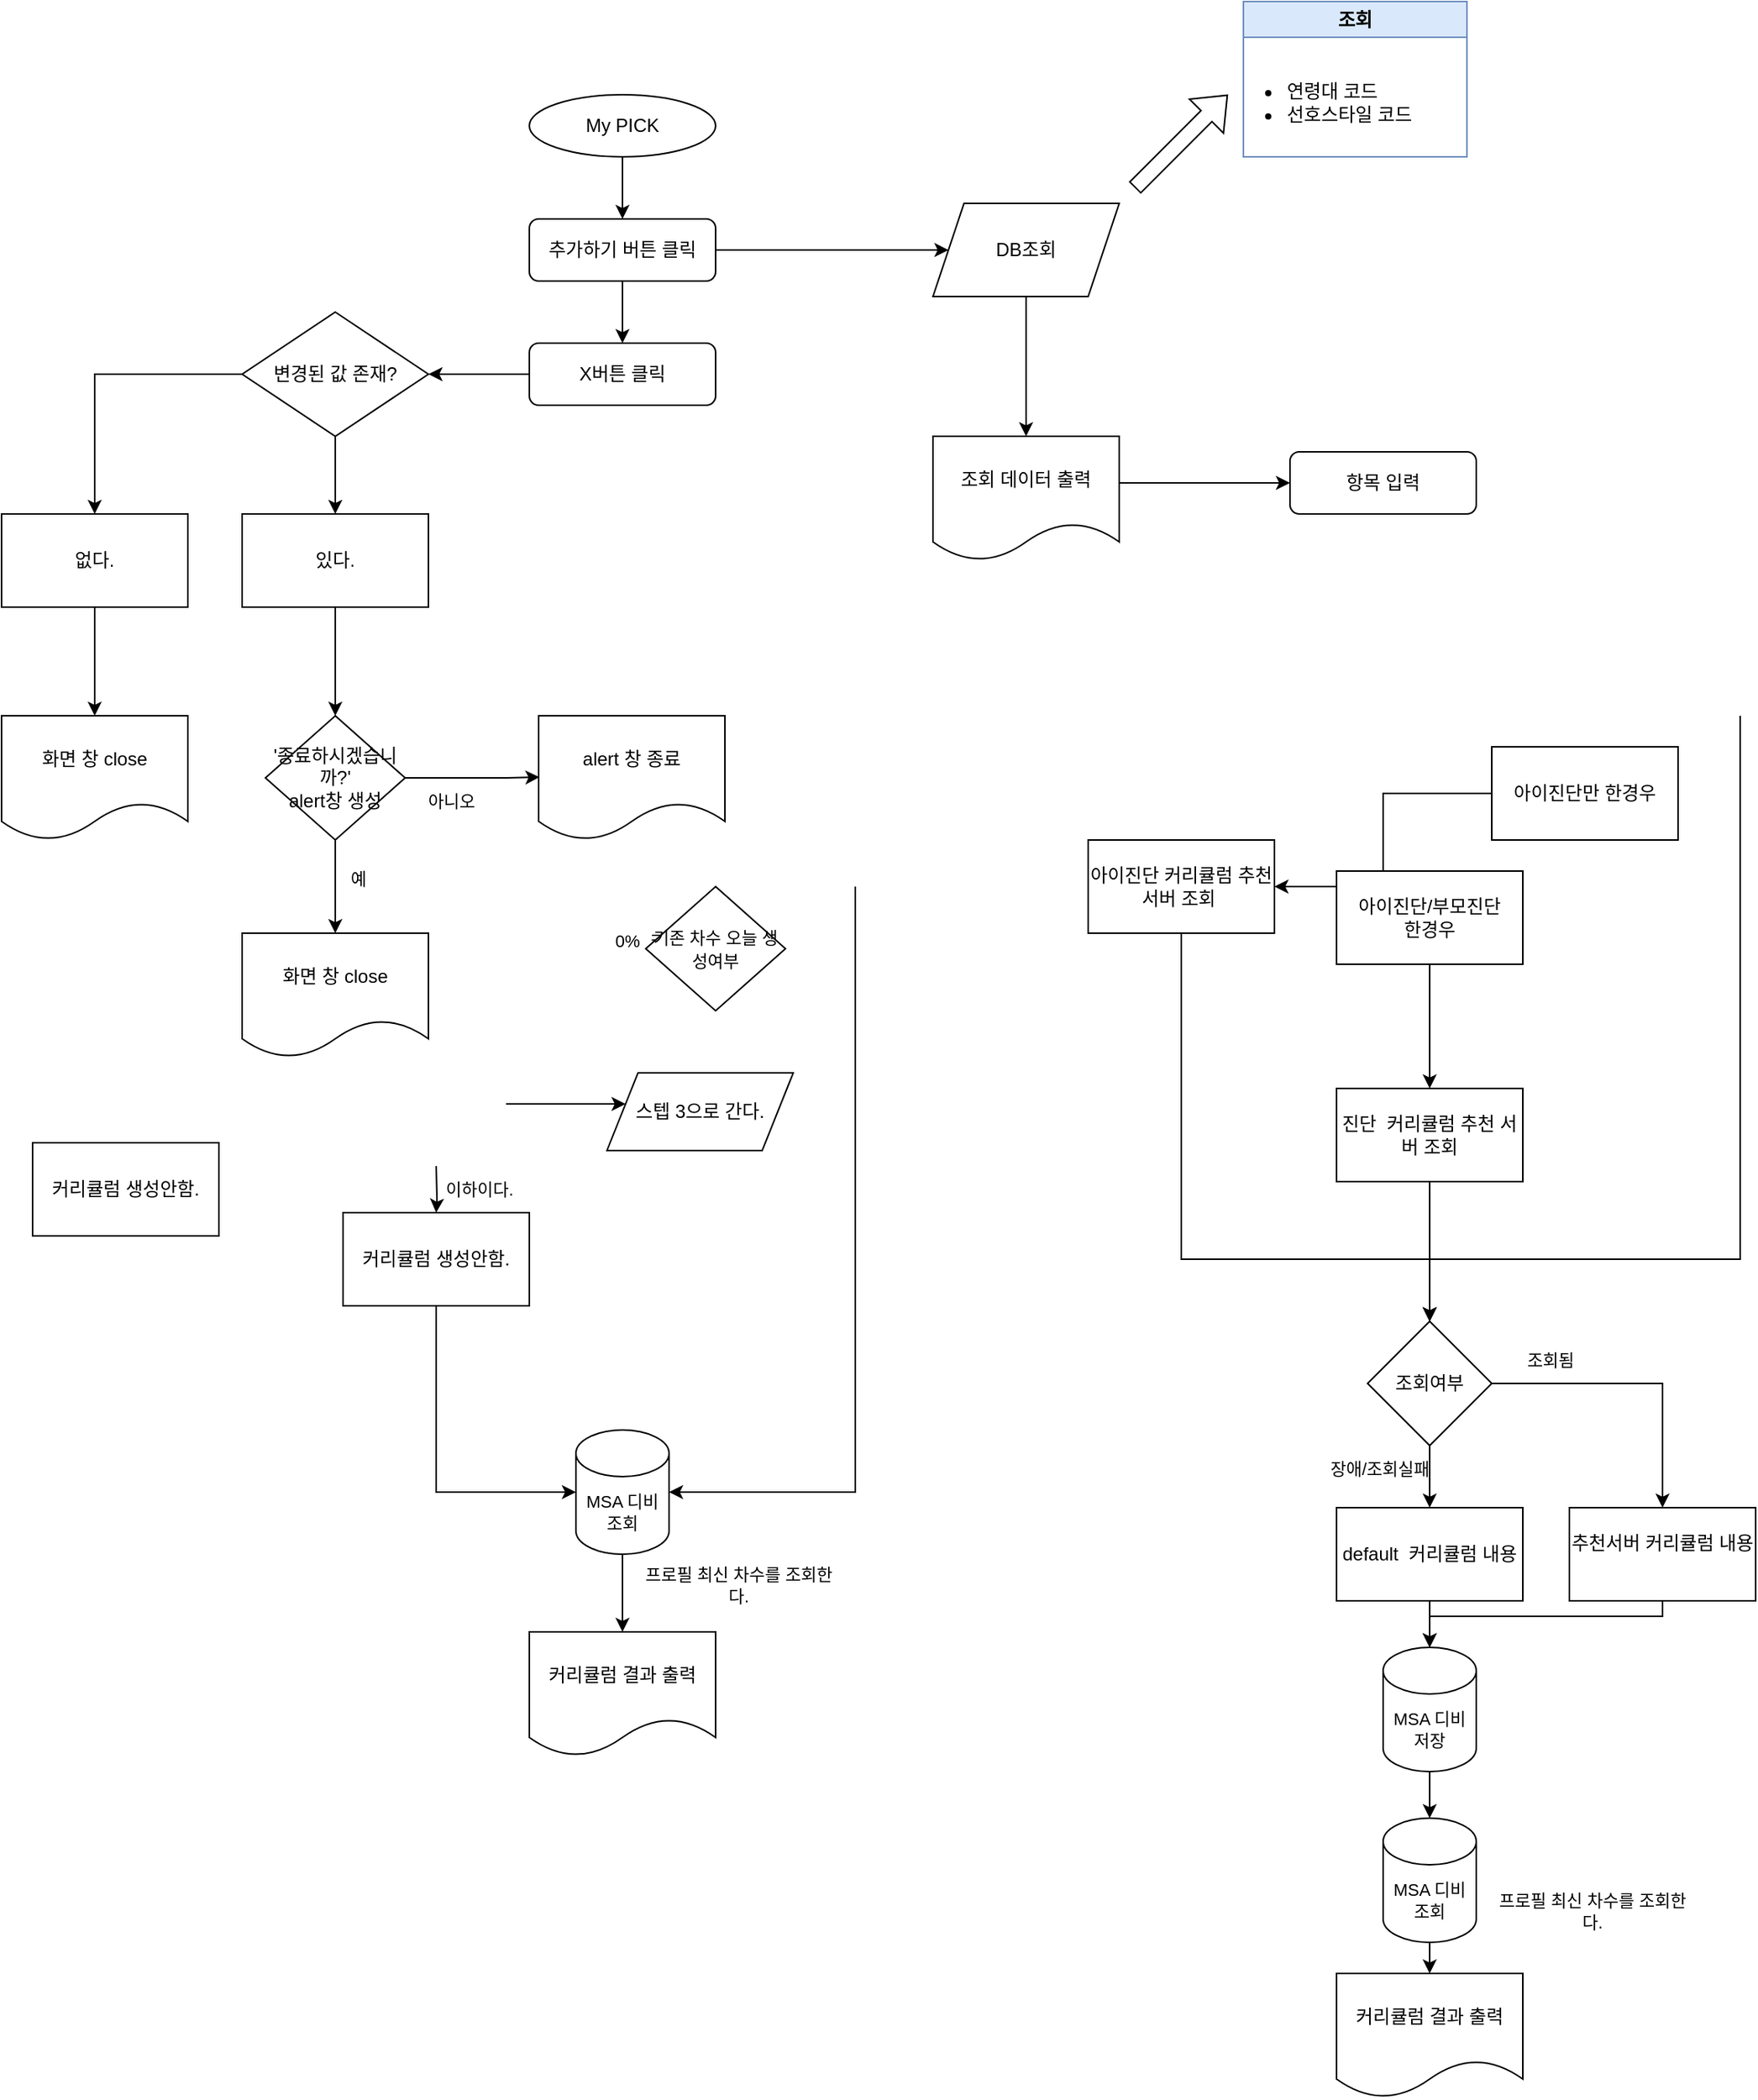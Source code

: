 <mxfile version="21.3.8" type="github">
  <diagram id="9M3qHXlabgps6SP91BO-" name="Page-1">
    <mxGraphModel dx="1418" dy="1916" grid="1" gridSize="10" guides="1" tooltips="1" connect="1" arrows="1" fold="1" page="1" pageScale="1" pageWidth="827" pageHeight="1169" math="0" shadow="0">
      <root>
        <mxCell id="0" />
        <mxCell id="1" parent="0" />
        <mxCell id="fzmjyrFyGPUT9gfRvAtI-3" value="" style="endArrow=classic;html=1;rounded=0;entryX=0.5;entryY=0;entryDx=0;entryDy=0;" parent="1" target="fzmjyrFyGPUT9gfRvAtI-10" edge="1">
          <mxGeometry width="50" height="50" relative="1" as="geometry">
            <mxPoint x="420" y="40" as="sourcePoint" />
            <mxPoint x="414" y="80" as="targetPoint" />
          </mxGeometry>
        </mxCell>
        <mxCell id="fzmjyrFyGPUT9gfRvAtI-9" value="My PICK" style="ellipse;whiteSpace=wrap;html=1;" parent="1" vertex="1">
          <mxGeometry x="360" width="120" height="40" as="geometry" />
        </mxCell>
        <mxCell id="fzmjyrFyGPUT9gfRvAtI-10" value="추가하기 버튼 클릭" style="rounded=1;whiteSpace=wrap;html=1;" parent="1" vertex="1">
          <mxGeometry x="360" y="80" width="120" height="40" as="geometry" />
        </mxCell>
        <mxCell id="fzmjyrFyGPUT9gfRvAtI-12" value="" style="endArrow=classic;html=1;rounded=0;" parent="1" edge="1" source="Lj1lpvWH2KxcPksHcl4Z-1">
          <mxGeometry width="50" height="50" relative="1" as="geometry">
            <mxPoint x="420" y="120" as="sourcePoint" />
            <mxPoint x="420.5" y="160" as="targetPoint" />
          </mxGeometry>
        </mxCell>
        <mxCell id="-nON0nGgF-exj52aO8rV-9" value="" style="edgeStyle=orthogonalEdgeStyle;rounded=0;orthogonalLoop=1;jettySize=auto;html=1;exitX=1;exitY=0.5;exitDx=0;exitDy=0;entryX=0;entryY=0.5;entryDx=0;entryDy=0;" parent="1" source="fzmjyrFyGPUT9gfRvAtI-10" target="-nON0nGgF-exj52aO8rV-61" edge="1">
          <mxGeometry relative="1" as="geometry">
            <mxPoint x="640" y="110" as="targetPoint" />
          </mxGeometry>
        </mxCell>
        <mxCell id="-nON0nGgF-exj52aO8rV-3" value="변경된 값 존재?" style="rhombus;whiteSpace=wrap;html=1;" parent="1" vertex="1">
          <mxGeometry x="175" y="140" width="120" height="80" as="geometry" />
        </mxCell>
        <mxCell id="-nON0nGgF-exj52aO8rV-62" value="" style="edgeStyle=orthogonalEdgeStyle;rounded=0;orthogonalLoop=1;jettySize=auto;html=1;fontSize=11;entryX=0.5;entryY=0;entryDx=0;entryDy=0;exitX=0;exitY=0.5;exitDx=0;exitDy=0;" parent="1" source="-nON0nGgF-exj52aO8rV-3" target="-nON0nGgF-exj52aO8rV-5" edge="1">
          <mxGeometry relative="1" as="geometry">
            <mxPoint x="90" y="140" as="sourcePoint" />
            <mxPoint x="100" y="170" as="targetPoint" />
          </mxGeometry>
        </mxCell>
        <mxCell id="-nON0nGgF-exj52aO8rV-5" value="없다." style="whiteSpace=wrap;html=1;" parent="1" vertex="1">
          <mxGeometry x="20" y="270" width="120" height="60" as="geometry" />
        </mxCell>
        <mxCell id="-nON0nGgF-exj52aO8rV-126" value="" style="edgeStyle=orthogonalEdgeStyle;rounded=0;orthogonalLoop=1;jettySize=auto;html=1;fontSize=11;exitX=0.5;exitY=1;exitDx=0;exitDy=0;entryX=0.5;entryY=0;entryDx=0;entryDy=0;" parent="1" source="-nON0nGgF-exj52aO8rV-35" target="Lj1lpvWH2KxcPksHcl4Z-9" edge="1">
          <mxGeometry relative="1" as="geometry" />
        </mxCell>
        <mxCell id="-nON0nGgF-exj52aO8rV-90" value="" style="edgeStyle=orthogonalEdgeStyle;rounded=0;orthogonalLoop=1;jettySize=auto;html=1;fontSize=11;entryX=0.5;entryY=0;entryDx=0;entryDy=0;" parent="1" target="-nON0nGgF-exj52aO8rV-82" edge="1">
          <mxGeometry relative="1" as="geometry">
            <mxPoint x="1140" y="480" as="targetPoint" />
            <Array as="points">
              <mxPoint x="1140" y="750" />
              <mxPoint x="940" y="750" />
            </Array>
            <mxPoint x="1140" y="400" as="sourcePoint" />
          </mxGeometry>
        </mxCell>
        <mxCell id="-nON0nGgF-exj52aO8rV-24" value="" style="edgeStyle=orthogonalEdgeStyle;rounded=0;orthogonalLoop=1;jettySize=auto;html=1;exitX=1;exitY=0.375;exitDx=0;exitDy=0;entryX=0;entryY=0.5;entryDx=0;entryDy=0;exitPerimeter=0;entryPerimeter=0;" parent="1" source="Lj1lpvWH2KxcPksHcl4Z-17" edge="1">
          <mxGeometry relative="1" as="geometry">
            <mxPoint x="940" y="410" as="sourcePoint" />
            <mxPoint x="850" y="250" as="targetPoint" />
          </mxGeometry>
        </mxCell>
        <mxCell id="-nON0nGgF-exj52aO8rV-32" value="" style="edgeStyle=orthogonalEdgeStyle;rounded=0;orthogonalLoop=1;jettySize=auto;html=1;" parent="1" source="-nON0nGgF-exj52aO8rV-21" target="-nON0nGgF-exj52aO8rV-31" edge="1">
          <mxGeometry relative="1" as="geometry" />
        </mxCell>
        <mxCell id="-nON0nGgF-exj52aO8rV-21" value="아이진단만 한경우" style="whiteSpace=wrap;html=1;" parent="1" vertex="1">
          <mxGeometry x="980" y="420" width="120" height="60" as="geometry" />
        </mxCell>
        <mxCell id="-nON0nGgF-exj52aO8rV-26" value="" style="edgeStyle=orthogonalEdgeStyle;rounded=0;orthogonalLoop=1;jettySize=auto;html=1;" parent="1" source="-nON0nGgF-exj52aO8rV-23" target="-nON0nGgF-exj52aO8rV-25" edge="1">
          <mxGeometry relative="1" as="geometry" />
        </mxCell>
        <mxCell id="-nON0nGgF-exj52aO8rV-23" value="아이진단/부모진단 &lt;br&gt;한경우" style="whiteSpace=wrap;html=1;" parent="1" vertex="1">
          <mxGeometry x="880" y="500" width="120" height="60" as="geometry" />
        </mxCell>
        <mxCell id="-nON0nGgF-exj52aO8rV-86" value="" style="edgeStyle=orthogonalEdgeStyle;rounded=0;orthogonalLoop=1;jettySize=auto;html=1;fontSize=11;" parent="1" source="-nON0nGgF-exj52aO8rV-25" target="-nON0nGgF-exj52aO8rV-82" edge="1">
          <mxGeometry relative="1" as="geometry" />
        </mxCell>
        <mxCell id="-nON0nGgF-exj52aO8rV-25" value="진단 &amp;nbsp;커리큘럼 추천 서버 조회" style="whiteSpace=wrap;html=1;" parent="1" vertex="1">
          <mxGeometry x="880" y="640" width="120" height="60" as="geometry" />
        </mxCell>
        <mxCell id="-nON0nGgF-exj52aO8rV-27" value="커리큘럼 결과 출력" style="shape=document;whiteSpace=wrap;html=1;boundedLbl=1;" parent="1" vertex="1">
          <mxGeometry x="880" y="1210" width="120" height="80" as="geometry" />
        </mxCell>
        <mxCell id="-nON0nGgF-exj52aO8rV-88" value="" style="edgeStyle=orthogonalEdgeStyle;rounded=0;orthogonalLoop=1;jettySize=auto;html=1;fontSize=11;entryX=0.5;entryY=0;entryDx=0;entryDy=0;" parent="1" source="-nON0nGgF-exj52aO8rV-31" target="-nON0nGgF-exj52aO8rV-82" edge="1">
          <mxGeometry relative="1" as="geometry">
            <mxPoint x="780" y="620" as="targetPoint" />
            <Array as="points">
              <mxPoint x="780" y="750" />
              <mxPoint x="940" y="750" />
            </Array>
          </mxGeometry>
        </mxCell>
        <mxCell id="-nON0nGgF-exj52aO8rV-31" value="아이진단 커리큘럼 추천서버 조회&amp;nbsp;" style="whiteSpace=wrap;html=1;" parent="1" vertex="1">
          <mxGeometry x="720" y="480" width="120" height="60" as="geometry" />
        </mxCell>
        <mxCell id="-nON0nGgF-exj52aO8rV-35" value="&#39;종료하시겠습니까?&#39;&lt;br style=&quot;border-color: var(--border-color);&quot;&gt;alert창 생성" style="rhombus;whiteSpace=wrap;html=1;" parent="1" vertex="1">
          <mxGeometry x="190" y="400" width="90" height="80" as="geometry" />
        </mxCell>
        <mxCell id="-nON0nGgF-exj52aO8rV-112" value="" style="edgeStyle=orthogonalEdgeStyle;rounded=0;orthogonalLoop=1;jettySize=auto;html=1;fontSize=11;entryX=1;entryY=0.5;entryDx=0;entryDy=0;entryPerimeter=0;" parent="1" target="-nON0nGgF-exj52aO8rV-107" edge="1">
          <mxGeometry relative="1" as="geometry">
            <mxPoint x="560.0" y="590" as="targetPoint" />
            <Array as="points">
              <mxPoint x="570" y="900" />
            </Array>
            <mxPoint x="570" y="510" as="sourcePoint" />
          </mxGeometry>
        </mxCell>
        <mxCell id="-nON0nGgF-exj52aO8rV-48" value="예" style="text;html=1;strokeColor=none;fillColor=none;align=center;verticalAlign=middle;whiteSpace=wrap;rounded=0;fontSize=11;" parent="1" vertex="1">
          <mxGeometry x="220" y="490" width="60" height="30" as="geometry" />
        </mxCell>
        <mxCell id="-nON0nGgF-exj52aO8rV-58" value="0% &amp;nbsp;크다." style="text;html=1;strokeColor=none;fillColor=none;align=center;verticalAlign=middle;whiteSpace=wrap;rounded=0;fontSize=11;" parent="1" vertex="1">
          <mxGeometry x="390" y="530" width="96" height="30" as="geometry" />
        </mxCell>
        <mxCell id="-nON0nGgF-exj52aO8rV-60" value="" style="edgeStyle=orthogonalEdgeStyle;rounded=0;orthogonalLoop=1;jettySize=auto;html=1;fontSize=11;exitX=0.5;exitY=1;exitDx=0;exitDy=0;entryX=0.5;entryY=0;entryDx=0;entryDy=0;" parent="1" source="-nON0nGgF-exj52aO8rV-61" target="Lj1lpvWH2KxcPksHcl4Z-17" edge="1">
          <mxGeometry relative="1" as="geometry">
            <mxPoint x="672" y="220" as="targetPoint" />
          </mxGeometry>
        </mxCell>
        <mxCell id="-nON0nGgF-exj52aO8rV-61" value="DB조회" style="shape=parallelogram;perimeter=parallelogramPerimeter;whiteSpace=wrap;html=1;fixedSize=1;" parent="1" vertex="1">
          <mxGeometry x="620" y="70" width="120" height="60" as="geometry" />
        </mxCell>
        <mxCell id="-nON0nGgF-exj52aO8rV-74" value="" style="edgeStyle=orthogonalEdgeStyle;rounded=0;orthogonalLoop=1;jettySize=auto;html=1;fontSize=11;" parent="1" target="-nON0nGgF-exj52aO8rV-73" edge="1">
          <mxGeometry relative="1" as="geometry">
            <Array as="points">
              <mxPoint x="400" y="650" />
              <mxPoint x="400" y="650" />
            </Array>
            <mxPoint x="345" y="650" as="sourcePoint" />
          </mxGeometry>
        </mxCell>
        <mxCell id="-nON0nGgF-exj52aO8rV-80" value="" style="edgeStyle=orthogonalEdgeStyle;rounded=0;orthogonalLoop=1;jettySize=auto;html=1;fontSize=11;" parent="1" target="-nON0nGgF-exj52aO8rV-79" edge="1">
          <mxGeometry relative="1" as="geometry">
            <mxPoint x="300" y="690" as="sourcePoint" />
          </mxGeometry>
        </mxCell>
        <mxCell id="-nON0nGgF-exj52aO8rV-73" value="&lt;span&gt;스텝 3으로 간다.&lt;/span&gt;" style="shape=parallelogram;perimeter=parallelogramPerimeter;whiteSpace=wrap;html=1;fixedSize=1;" parent="1" vertex="1">
          <mxGeometry x="410" y="630" width="120" height="50" as="geometry" />
        </mxCell>
        <mxCell id="-nON0nGgF-exj52aO8rV-109" value="" style="edgeStyle=orthogonalEdgeStyle;rounded=0;orthogonalLoop=1;jettySize=auto;html=1;fontSize=11;entryX=0;entryY=0.5;entryDx=0;entryDy=0;entryPerimeter=0;" parent="1" source="-nON0nGgF-exj52aO8rV-79" target="-nON0nGgF-exj52aO8rV-107" edge="1">
          <mxGeometry relative="1" as="geometry">
            <mxPoint x="300.0" y="860" as="targetPoint" />
            <Array as="points">
              <mxPoint x="300" y="900" />
            </Array>
          </mxGeometry>
        </mxCell>
        <mxCell id="-nON0nGgF-exj52aO8rV-79" value="&lt;span&gt;커리큘럼 생성안함.&lt;/span&gt;" style="whiteSpace=wrap;html=1;" parent="1" vertex="1">
          <mxGeometry x="240" y="720" width="120" height="60" as="geometry" />
        </mxCell>
        <mxCell id="-nON0nGgF-exj52aO8rV-81" value="이하이다." style="text;html=1;strokeColor=none;fillColor=none;align=center;verticalAlign=middle;whiteSpace=wrap;rounded=0;fontSize=11;" parent="1" vertex="1">
          <mxGeometry x="280" y="690" width="96" height="30" as="geometry" />
        </mxCell>
        <mxCell id="-nON0nGgF-exj52aO8rV-92" value="" style="edgeStyle=orthogonalEdgeStyle;rounded=0;orthogonalLoop=1;jettySize=auto;html=1;fontSize=11;" parent="1" source="-nON0nGgF-exj52aO8rV-82" target="-nON0nGgF-exj52aO8rV-91" edge="1">
          <mxGeometry relative="1" as="geometry" />
        </mxCell>
        <mxCell id="-nON0nGgF-exj52aO8rV-94" value="" style="edgeStyle=orthogonalEdgeStyle;rounded=0;orthogonalLoop=1;jettySize=auto;html=1;fontSize=11;" parent="1" source="-nON0nGgF-exj52aO8rV-82" target="-nON0nGgF-exj52aO8rV-93" edge="1">
          <mxGeometry relative="1" as="geometry" />
        </mxCell>
        <mxCell id="-nON0nGgF-exj52aO8rV-82" value="조회여부" style="rhombus;whiteSpace=wrap;html=1;" parent="1" vertex="1">
          <mxGeometry x="900" y="790" width="80" height="80" as="geometry" />
        </mxCell>
        <mxCell id="-nON0nGgF-exj52aO8rV-98" value="" style="edgeStyle=orthogonalEdgeStyle;rounded=0;orthogonalLoop=1;jettySize=auto;html=1;fontSize=11;" parent="1" source="-nON0nGgF-exj52aO8rV-91" target="-nON0nGgF-exj52aO8rV-97" edge="1">
          <mxGeometry relative="1" as="geometry" />
        </mxCell>
        <mxCell id="-nON0nGgF-exj52aO8rV-91" value="default &amp;nbsp;커리큘럼 내용" style="whiteSpace=wrap;html=1;" parent="1" vertex="1">
          <mxGeometry x="880" y="910" width="120" height="60" as="geometry" />
        </mxCell>
        <mxCell id="-nON0nGgF-exj52aO8rV-101" value="" style="edgeStyle=orthogonalEdgeStyle;rounded=0;orthogonalLoop=1;jettySize=auto;html=1;fontSize=11;" parent="1" source="-nON0nGgF-exj52aO8rV-93" edge="1">
          <mxGeometry relative="1" as="geometry">
            <mxPoint x="940" y="1000" as="targetPoint" />
            <Array as="points">
              <mxPoint x="1090" y="980" />
              <mxPoint x="940" y="980" />
            </Array>
          </mxGeometry>
        </mxCell>
        <mxCell id="-nON0nGgF-exj52aO8rV-93" value="추천서버 커리큘럼 내용 &amp;nbsp;" style="whiteSpace=wrap;html=1;" parent="1" vertex="1">
          <mxGeometry x="1030" y="910" width="120" height="60" as="geometry" />
        </mxCell>
        <mxCell id="-nON0nGgF-exj52aO8rV-117" value="" style="edgeStyle=orthogonalEdgeStyle;rounded=0;orthogonalLoop=1;jettySize=auto;html=1;fontSize=11;" parent="1" source="-nON0nGgF-exj52aO8rV-97" target="-nON0nGgF-exj52aO8rV-116" edge="1">
          <mxGeometry relative="1" as="geometry" />
        </mxCell>
        <mxCell id="-nON0nGgF-exj52aO8rV-97" value="MSA 디비&lt;br&gt;저장" style="shape=cylinder3;whiteSpace=wrap;html=1;boundedLbl=1;backgroundOutline=1;size=15;fontSize=11;" parent="1" vertex="1">
          <mxGeometry x="910" y="1000" width="60" height="80" as="geometry" />
        </mxCell>
        <mxCell id="-nON0nGgF-exj52aO8rV-102" value="장애/조회실패" style="text;html=1;strokeColor=none;fillColor=none;align=center;verticalAlign=middle;whiteSpace=wrap;rounded=0;fontSize=11;" parent="1" vertex="1">
          <mxGeometry x="860" y="870" width="96" height="30" as="geometry" />
        </mxCell>
        <mxCell id="-nON0nGgF-exj52aO8rV-103" value="조회됨" style="text;html=1;strokeColor=none;fillColor=none;align=center;verticalAlign=middle;whiteSpace=wrap;rounded=0;fontSize=11;" parent="1" vertex="1">
          <mxGeometry x="970" y="800" width="96" height="30" as="geometry" />
        </mxCell>
        <mxCell id="-nON0nGgF-exj52aO8rV-105" value="커리큘럼 결과 출력" style="shape=document;whiteSpace=wrap;html=1;boundedLbl=1;" parent="1" vertex="1">
          <mxGeometry x="360" y="990" width="120" height="80" as="geometry" />
        </mxCell>
        <mxCell id="-nON0nGgF-exj52aO8rV-106" value="" style="edgeStyle=orthogonalEdgeStyle;rounded=0;orthogonalLoop=1;jettySize=auto;html=1;fontSize=11;" parent="1" source="-nON0nGgF-exj52aO8rV-107" target="-nON0nGgF-exj52aO8rV-105" edge="1">
          <mxGeometry relative="1" as="geometry" />
        </mxCell>
        <mxCell id="-nON0nGgF-exj52aO8rV-107" value="MSA 디비&lt;br&gt;조회" style="shape=cylinder3;whiteSpace=wrap;html=1;boundedLbl=1;backgroundOutline=1;size=15;fontSize=11;" parent="1" vertex="1">
          <mxGeometry x="390" y="860" width="60" height="80" as="geometry" />
        </mxCell>
        <mxCell id="-nON0nGgF-exj52aO8rV-113" value="프로필 최신 차수를 조회한다." style="text;html=1;strokeColor=none;fillColor=none;align=center;verticalAlign=middle;whiteSpace=wrap;rounded=0;fontSize=11;" parent="1" vertex="1">
          <mxGeometry x="430" y="940" width="130" height="40" as="geometry" />
        </mxCell>
        <mxCell id="-nON0nGgF-exj52aO8rV-115" value="" style="edgeStyle=orthogonalEdgeStyle;rounded=0;orthogonalLoop=1;jettySize=auto;html=1;fontSize=11;" parent="1" source="-nON0nGgF-exj52aO8rV-116" edge="1">
          <mxGeometry relative="1" as="geometry">
            <mxPoint x="940" y="1210" as="targetPoint" />
          </mxGeometry>
        </mxCell>
        <mxCell id="-nON0nGgF-exj52aO8rV-116" value="MSA 디비&lt;br&gt;조회" style="shape=cylinder3;whiteSpace=wrap;html=1;boundedLbl=1;backgroundOutline=1;size=15;fontSize=11;" parent="1" vertex="1">
          <mxGeometry x="910" y="1110" width="60" height="80" as="geometry" />
        </mxCell>
        <mxCell id="-nON0nGgF-exj52aO8rV-118" value="프로필 최신 차수를 조회한다." style="text;html=1;strokeColor=none;fillColor=none;align=center;verticalAlign=middle;whiteSpace=wrap;rounded=0;fontSize=11;" parent="1" vertex="1">
          <mxGeometry x="980" y="1150" width="130" height="40" as="geometry" />
        </mxCell>
        <mxCell id="-nON0nGgF-exj52aO8rV-119" value="&lt;span style=&quot;font-size: 11px&quot;&gt;기존 차수 오늘 생성여부&lt;/span&gt;" style="rhombus;whiteSpace=wrap;html=1;" parent="1" vertex="1">
          <mxGeometry x="435" y="510" width="90" height="80" as="geometry" />
        </mxCell>
        <mxCell id="-nON0nGgF-exj52aO8rV-123" value="" style="edgeStyle=orthogonalEdgeStyle;rounded=0;orthogonalLoop=1;jettySize=auto;html=1;fontSize=11;entryX=0.5;entryY=0;entryDx=0;entryDy=0;exitX=0.5;exitY=1;exitDx=0;exitDy=0;" parent="1" source="-nON0nGgF-exj52aO8rV-3" target="-nON0nGgF-exj52aO8rV-120" edge="1">
          <mxGeometry relative="1" as="geometry">
            <mxPoint x="530" y="300" as="targetPoint" />
          </mxGeometry>
        </mxCell>
        <mxCell id="-nON0nGgF-exj52aO8rV-120" value="있다." style="whiteSpace=wrap;html=1;" parent="1" vertex="1">
          <mxGeometry x="175" y="270" width="120" height="60" as="geometry" />
        </mxCell>
        <mxCell id="Lj1lpvWH2KxcPksHcl4Z-2" value="" style="endArrow=classic;html=1;rounded=0;" edge="1" parent="1" target="Lj1lpvWH2KxcPksHcl4Z-1">
          <mxGeometry width="50" height="50" relative="1" as="geometry">
            <mxPoint x="420" y="120" as="sourcePoint" />
            <mxPoint x="420.5" y="160" as="targetPoint" />
          </mxGeometry>
        </mxCell>
        <mxCell id="Lj1lpvWH2KxcPksHcl4Z-1" value="X버튼 클릭" style="rounded=1;whiteSpace=wrap;html=1;" vertex="1" parent="1">
          <mxGeometry x="360" y="160" width="120" height="40" as="geometry" />
        </mxCell>
        <mxCell id="Lj1lpvWH2KxcPksHcl4Z-4" value="화면 창 close" style="shape=document;whiteSpace=wrap;html=1;boundedLbl=1;" vertex="1" parent="1">
          <mxGeometry x="20" y="400" width="120" height="80" as="geometry" />
        </mxCell>
        <mxCell id="Lj1lpvWH2KxcPksHcl4Z-5" value="" style="edgeStyle=orthogonalEdgeStyle;rounded=0;orthogonalLoop=1;jettySize=auto;html=1;fontSize=11;entryX=0.5;entryY=0;entryDx=0;entryDy=0;exitX=0.5;exitY=1;exitDx=0;exitDy=0;" edge="1" parent="1" source="-nON0nGgF-exj52aO8rV-5" target="Lj1lpvWH2KxcPksHcl4Z-4">
          <mxGeometry relative="1" as="geometry">
            <mxPoint x="185" y="190" as="sourcePoint" />
            <mxPoint x="120" y="280" as="targetPoint" />
          </mxGeometry>
        </mxCell>
        <mxCell id="Lj1lpvWH2KxcPksHcl4Z-7" value="" style="edgeStyle=orthogonalEdgeStyle;rounded=0;orthogonalLoop=1;jettySize=auto;html=1;fontSize=11;entryX=0.5;entryY=0;entryDx=0;entryDy=0;exitX=0.5;exitY=1;exitDx=0;exitDy=0;" edge="1" parent="1" source="-nON0nGgF-exj52aO8rV-120">
          <mxGeometry relative="1" as="geometry">
            <mxPoint x="235" y="400" as="targetPoint" />
            <mxPoint x="260" y="360" as="sourcePoint" />
          </mxGeometry>
        </mxCell>
        <mxCell id="Lj1lpvWH2KxcPksHcl4Z-8" value="&lt;span&gt;커리큘럼 생성안함.&lt;/span&gt;" style="whiteSpace=wrap;html=1;" vertex="1" parent="1">
          <mxGeometry x="40" y="675" width="120" height="60" as="geometry" />
        </mxCell>
        <mxCell id="Lj1lpvWH2KxcPksHcl4Z-9" value="화면 창 close" style="shape=document;whiteSpace=wrap;html=1;boundedLbl=1;" vertex="1" parent="1">
          <mxGeometry x="175" y="540" width="120" height="80" as="geometry" />
        </mxCell>
        <mxCell id="Lj1lpvWH2KxcPksHcl4Z-10" value="" style="edgeStyle=orthogonalEdgeStyle;rounded=0;orthogonalLoop=1;jettySize=auto;html=1;fontSize=11;exitX=1;exitY=0.5;exitDx=0;exitDy=0;" edge="1" parent="1" source="-nON0nGgF-exj52aO8rV-35">
          <mxGeometry relative="1" as="geometry">
            <Array as="points">
              <mxPoint x="345" y="440" />
            </Array>
            <mxPoint x="289.5" y="439.5" as="sourcePoint" />
            <mxPoint x="366.5" y="439.5" as="targetPoint" />
          </mxGeometry>
        </mxCell>
        <mxCell id="Lj1lpvWH2KxcPksHcl4Z-11" value="아니오" style="text;html=1;strokeColor=none;fillColor=none;align=center;verticalAlign=middle;whiteSpace=wrap;rounded=0;fontSize=11;" vertex="1" parent="1">
          <mxGeometry x="280" y="440" width="60" height="30" as="geometry" />
        </mxCell>
        <mxCell id="Lj1lpvWH2KxcPksHcl4Z-12" value="alert 창 종료" style="shape=document;whiteSpace=wrap;html=1;boundedLbl=1;" vertex="1" parent="1">
          <mxGeometry x="366" y="400" width="120" height="80" as="geometry" />
        </mxCell>
        <mxCell id="Lj1lpvWH2KxcPksHcl4Z-13" value="" style="edgeStyle=orthogonalEdgeStyle;rounded=0;orthogonalLoop=1;jettySize=auto;html=1;exitX=0;exitY=0.5;exitDx=0;exitDy=0;entryX=1;entryY=0.5;entryDx=0;entryDy=0;" edge="1" parent="1" source="Lj1lpvWH2KxcPksHcl4Z-1" target="-nON0nGgF-exj52aO8rV-3">
          <mxGeometry relative="1" as="geometry">
            <mxPoint x="410" y="235" as="sourcePoint" />
            <mxPoint x="577" y="375" as="targetPoint" />
          </mxGeometry>
        </mxCell>
        <mxCell id="Lj1lpvWH2KxcPksHcl4Z-14" value="조회" style="swimlane;whiteSpace=wrap;html=1;fillColor=#dae8fc;strokeColor=#6c8ebf;" vertex="1" parent="1">
          <mxGeometry x="820" y="-60" width="144" height="100" as="geometry" />
        </mxCell>
        <mxCell id="Lj1lpvWH2KxcPksHcl4Z-15" value="&lt;ul&gt;&lt;li&gt;연령대 코드&lt;/li&gt;&lt;li&gt;선호스타일 코드&lt;/li&gt;&lt;/ul&gt;" style="text;html=1;align=left;verticalAlign=middle;resizable=0;points=[];autosize=1;strokeColor=none;fillColor=none;" vertex="1" parent="Lj1lpvWH2KxcPksHcl4Z-14">
          <mxGeometry x="-14" y="30" width="150" height="70" as="geometry" />
        </mxCell>
        <mxCell id="Lj1lpvWH2KxcPksHcl4Z-16" value="" style="shape=flexArrow;endArrow=classic;html=1;rounded=0;" edge="1" parent="1">
          <mxGeometry width="50" height="50" relative="1" as="geometry">
            <mxPoint x="750" y="60" as="sourcePoint" />
            <mxPoint x="810" as="targetPoint" />
          </mxGeometry>
        </mxCell>
        <mxCell id="Lj1lpvWH2KxcPksHcl4Z-17" value="조회 데이터 출력" style="shape=document;whiteSpace=wrap;html=1;boundedLbl=1;" vertex="1" parent="1">
          <mxGeometry x="620" y="220" width="120" height="80" as="geometry" />
        </mxCell>
        <mxCell id="Lj1lpvWH2KxcPksHcl4Z-19" value="항목 입력" style="rounded=1;whiteSpace=wrap;html=1;" vertex="1" parent="1">
          <mxGeometry x="850" y="230" width="120" height="40" as="geometry" />
        </mxCell>
      </root>
    </mxGraphModel>
  </diagram>
</mxfile>
